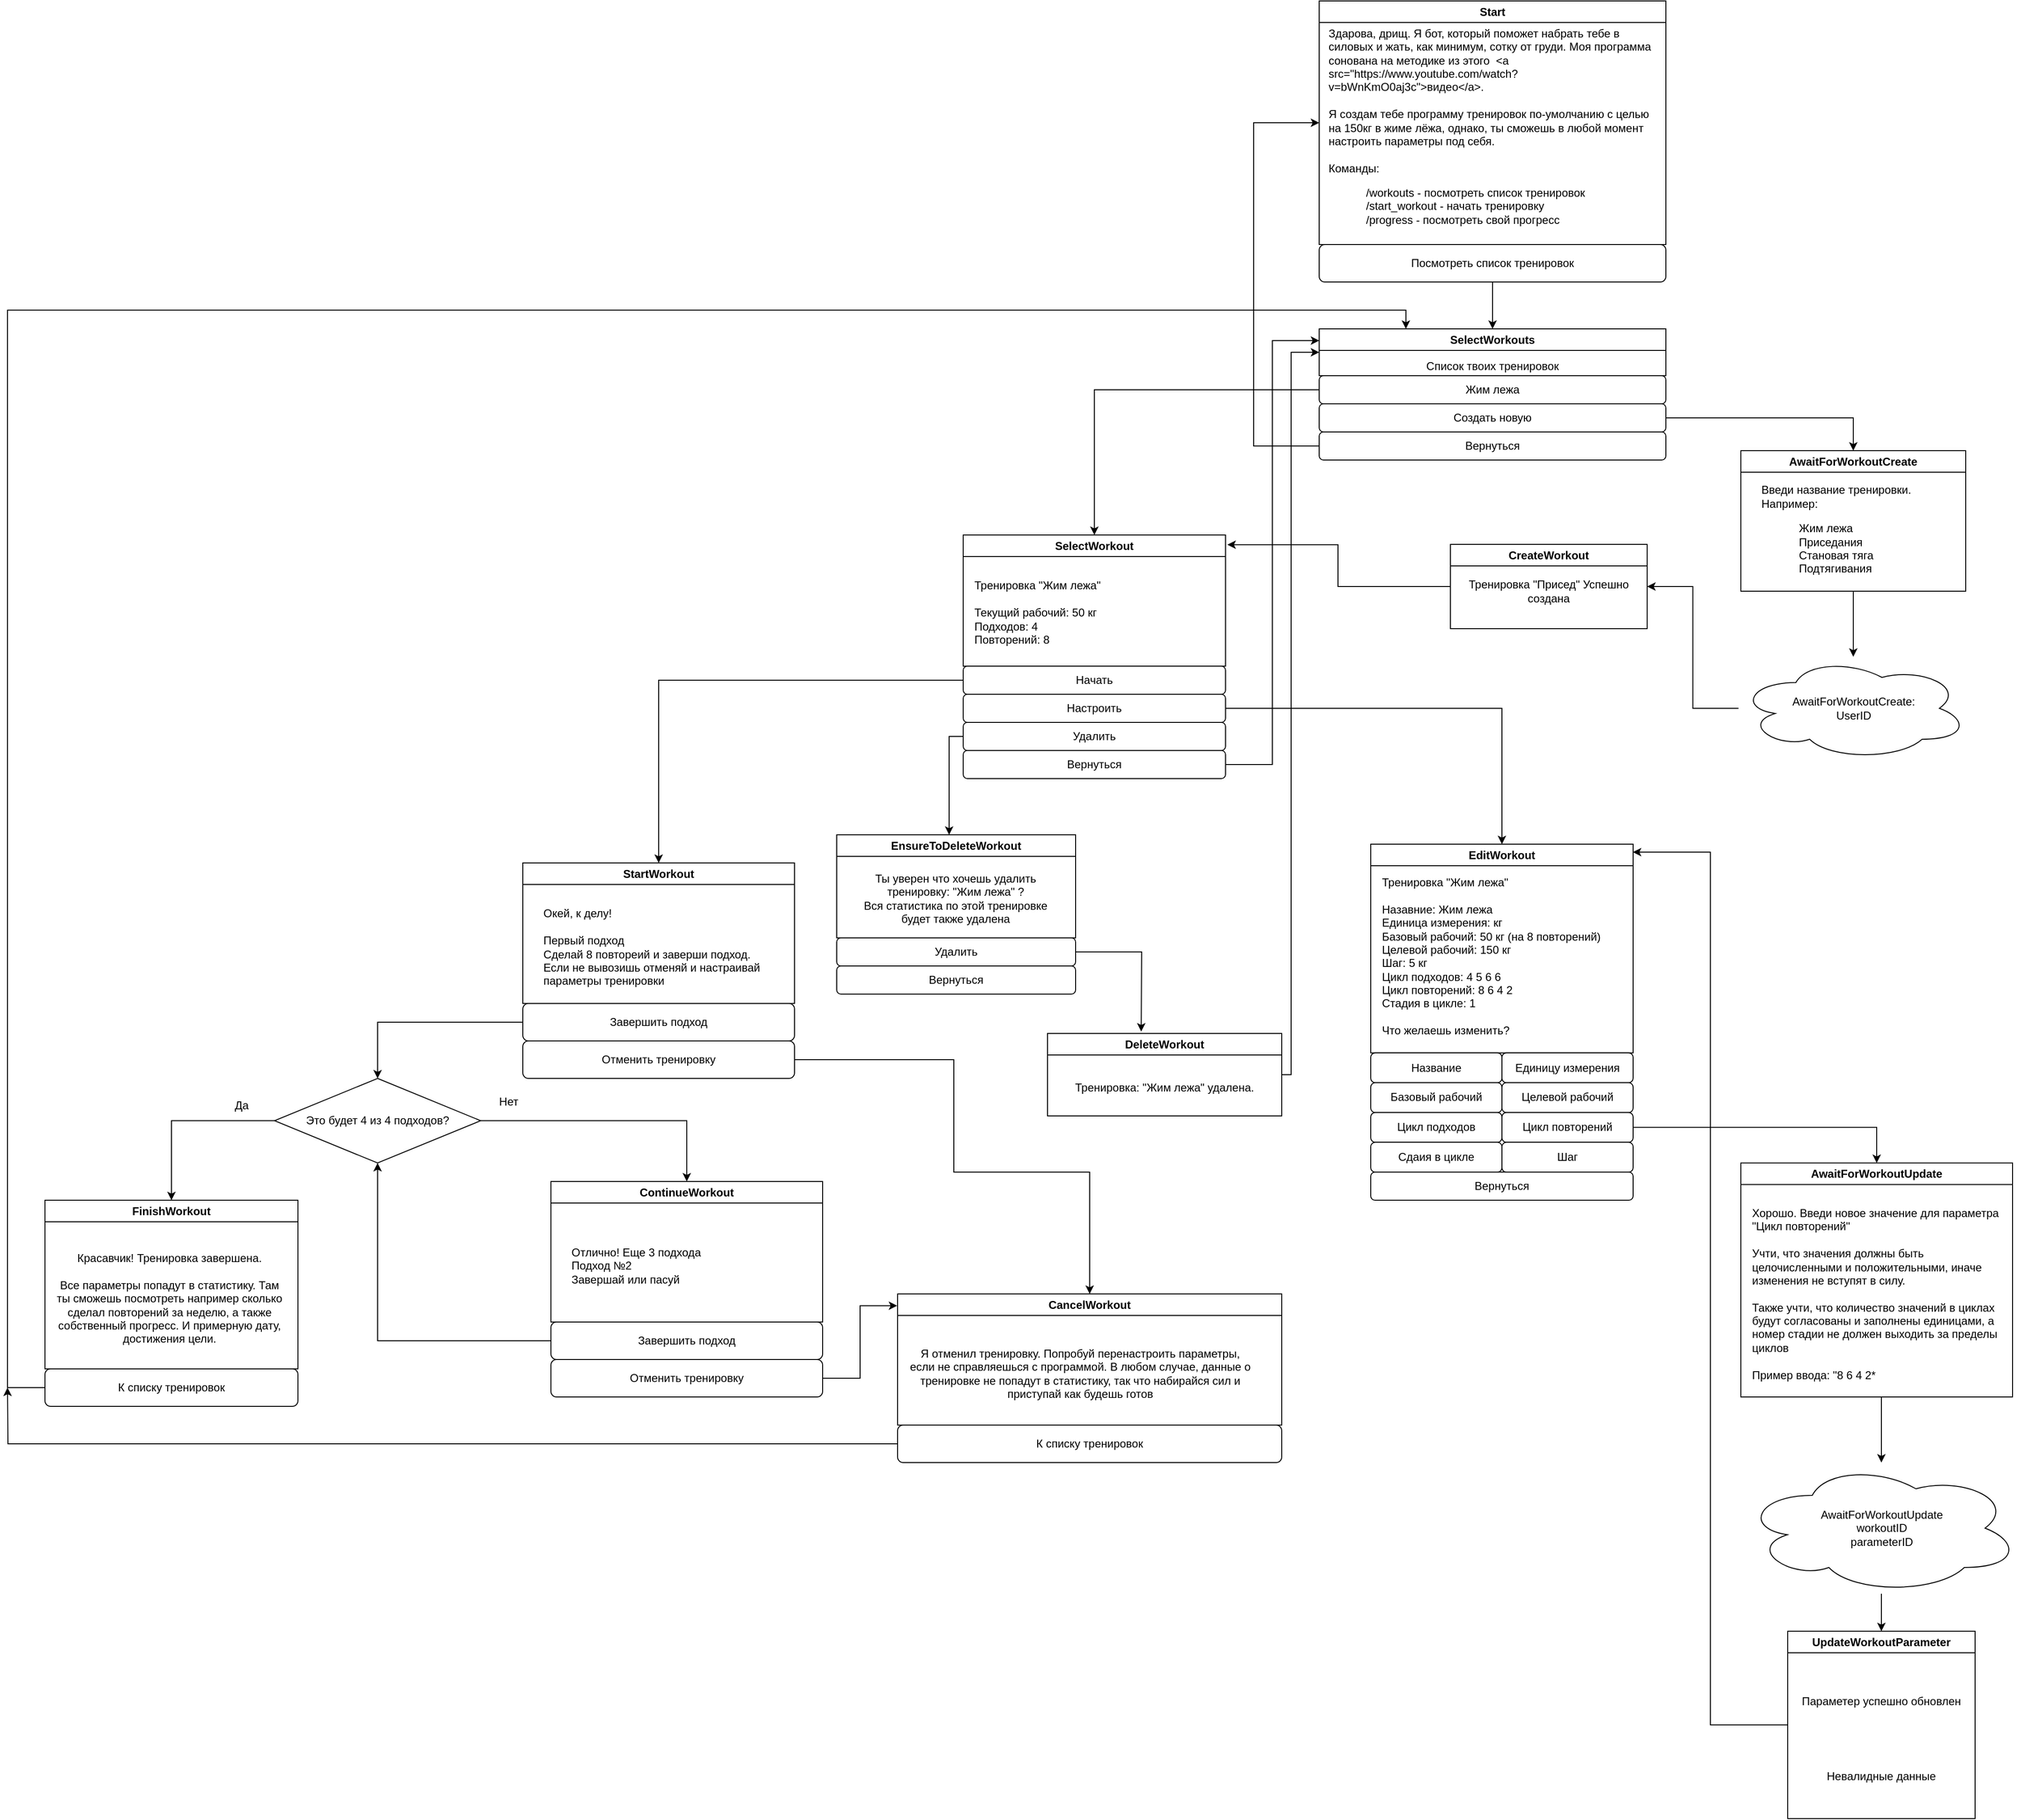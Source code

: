 <mxfile version="24.5.2" type="device">
  <diagram name="Page-1" id="AfoRQf2oxVN7gn3J2-Ah">
    <mxGraphModel dx="6480" dy="2310" grid="1" gridSize="10" guides="1" tooltips="1" connect="1" arrows="1" fold="1" page="1" pageScale="1" pageWidth="850" pageHeight="1100" math="0" shadow="0">
      <root>
        <mxCell id="0" />
        <mxCell id="1" parent="0" />
        <mxCell id="55Nz_nL3BHuwRcQdSlVT-2" value="" style="group" vertex="1" connectable="0" parent="1">
          <mxGeometry x="90" y="60" width="370" height="300" as="geometry" />
        </mxCell>
        <mxCell id="hpsupyF2JZPl5m4Q46eL-3" value="Start" style="swimlane;whiteSpace=wrap;html=1;" parent="55Nz_nL3BHuwRcQdSlVT-2" vertex="1">
          <mxGeometry width="370" height="260" as="geometry" />
        </mxCell>
        <mxCell id="hpsupyF2JZPl5m4Q46eL-7" value="&lt;div align=&quot;left&quot;&gt;Здарова, дрищ. Я бот, который поможет набрать тебе в силовых и жать, как минимум, сотку от груди. Моя программа сонована на методике из этого&amp;nbsp; &amp;lt;a src=&quot;https://www.youtube.com/watch?v=bWnKmO0aj3c&quot;&amp;gt;видео&amp;lt;/a&amp;gt;. &lt;br&gt;&lt;/div&gt;&lt;div align=&quot;left&quot;&gt;&lt;br&gt;&lt;/div&gt;&lt;div align=&quot;left&quot;&gt;Я создам тебе программу тренировок по-умолчанию с целью на 150кг в жиме лёжа, однако, ты сможешь в любой момент настроить параметры под себя.&lt;/div&gt;&lt;div align=&quot;left&quot;&gt;&lt;br&gt;&lt;/div&gt;&lt;div align=&quot;left&quot;&gt;Команды:&lt;/div&gt;&lt;blockquote&gt;&lt;div align=&quot;left&quot;&gt;/workouts - посмотреть список тренировок&lt;br&gt;&lt;/div&gt;&lt;div align=&quot;left&quot;&gt;/start_workout - начать тренировку&lt;/div&gt;&lt;div align=&quot;left&quot;&gt;/progress - посмотреть свой прогресс&lt;br&gt;&lt;/div&gt;&lt;/blockquote&gt;" style="text;html=1;align=left;verticalAlign=middle;whiteSpace=wrap;rounded=0;" parent="hpsupyF2JZPl5m4Q46eL-3" vertex="1">
          <mxGeometry x="7.5" y="30" width="355" height="220" as="geometry" />
        </mxCell>
        <mxCell id="hpsupyF2JZPl5m4Q46eL-4" value="&lt;div&gt;&lt;br&gt;&lt;/div&gt;" style="text;html=1;align=center;verticalAlign=middle;resizable=0;points=[];autosize=1;strokeColor=none;fillColor=none;" parent="55Nz_nL3BHuwRcQdSlVT-2" vertex="1">
          <mxGeometry x="90" y="118" width="20" height="30" as="geometry" />
        </mxCell>
        <mxCell id="55Nz_nL3BHuwRcQdSlVT-1" value="Посмотреть список тренировок" style="rounded=1;whiteSpace=wrap;html=1;" vertex="1" parent="55Nz_nL3BHuwRcQdSlVT-2">
          <mxGeometry y="260" width="370" height="40" as="geometry" />
        </mxCell>
        <mxCell id="55Nz_nL3BHuwRcQdSlVT-13" style="edgeStyle=orthogonalEdgeStyle;rounded=0;orthogonalLoop=1;jettySize=auto;html=1;" edge="1" parent="1" source="55Nz_nL3BHuwRcQdSlVT-10" target="55Nz_nL3BHuwRcQdSlVT-43">
          <mxGeometry relative="1" as="geometry">
            <mxPoint x="720" y="410" as="targetPoint" />
          </mxGeometry>
        </mxCell>
        <mxCell id="55Nz_nL3BHuwRcQdSlVT-16" style="edgeStyle=orthogonalEdgeStyle;rounded=0;orthogonalLoop=1;jettySize=auto;html=1;entryX=0.5;entryY=0;entryDx=0;entryDy=0;" edge="1" parent="1" source="55Nz_nL3BHuwRcQdSlVT-11" target="55Nz_nL3BHuwRcQdSlVT-33">
          <mxGeometry relative="1" as="geometry">
            <mxPoint x="-145" y="680" as="targetPoint" />
          </mxGeometry>
        </mxCell>
        <mxCell id="55Nz_nL3BHuwRcQdSlVT-14" style="edgeStyle=orthogonalEdgeStyle;rounded=0;orthogonalLoop=1;jettySize=auto;html=1;entryX=0;entryY=0.5;entryDx=0;entryDy=0;exitX=0;exitY=0.5;exitDx=0;exitDy=0;" edge="1" parent="1" source="55Nz_nL3BHuwRcQdSlVT-12" target="hpsupyF2JZPl5m4Q46eL-3">
          <mxGeometry relative="1" as="geometry">
            <mxPoint x="-110" y="190" as="targetPoint" />
            <Array as="points">
              <mxPoint x="20" y="535" />
              <mxPoint x="20" y="190" />
            </Array>
          </mxGeometry>
        </mxCell>
        <mxCell id="55Nz_nL3BHuwRcQdSlVT-15" style="edgeStyle=orthogonalEdgeStyle;rounded=0;orthogonalLoop=1;jettySize=auto;html=1;entryX=0.5;entryY=0;entryDx=0;entryDy=0;" edge="1" parent="1" source="55Nz_nL3BHuwRcQdSlVT-1" target="55Nz_nL3BHuwRcQdSlVT-8">
          <mxGeometry relative="1" as="geometry" />
        </mxCell>
        <mxCell id="55Nz_nL3BHuwRcQdSlVT-25" value="" style="group" vertex="1" connectable="0" parent="1">
          <mxGeometry x="90" y="410" width="370" height="140" as="geometry" />
        </mxCell>
        <mxCell id="55Nz_nL3BHuwRcQdSlVT-8" value="SelectWorkouts" style="swimlane;whiteSpace=wrap;html=1;" vertex="1" parent="55Nz_nL3BHuwRcQdSlVT-25">
          <mxGeometry width="370" height="50" as="geometry" />
        </mxCell>
        <mxCell id="55Nz_nL3BHuwRcQdSlVT-9" value="Список твоих тренировок" style="text;html=1;align=center;verticalAlign=middle;whiteSpace=wrap;rounded=0;" vertex="1" parent="55Nz_nL3BHuwRcQdSlVT-8">
          <mxGeometry x="95" y="30" width="180" height="20" as="geometry" />
        </mxCell>
        <mxCell id="55Nz_nL3BHuwRcQdSlVT-10" value="Создать новую" style="rounded=1;whiteSpace=wrap;html=1;" vertex="1" parent="55Nz_nL3BHuwRcQdSlVT-25">
          <mxGeometry y="80" width="370" height="30" as="geometry" />
        </mxCell>
        <mxCell id="55Nz_nL3BHuwRcQdSlVT-11" value="Жим лежа" style="rounded=1;whiteSpace=wrap;html=1;" vertex="1" parent="55Nz_nL3BHuwRcQdSlVT-25">
          <mxGeometry y="50" width="370" height="30" as="geometry" />
        </mxCell>
        <mxCell id="55Nz_nL3BHuwRcQdSlVT-12" value="Вернуться" style="rounded=1;whiteSpace=wrap;html=1;" vertex="1" parent="55Nz_nL3BHuwRcQdSlVT-25">
          <mxGeometry y="110" width="370" height="30" as="geometry" />
        </mxCell>
        <mxCell id="55Nz_nL3BHuwRcQdSlVT-41" style="edgeStyle=orthogonalEdgeStyle;rounded=0;orthogonalLoop=1;jettySize=auto;html=1;entryX=0;entryY=0.25;entryDx=0;entryDy=0;" edge="1" parent="1" source="55Nz_nL3BHuwRcQdSlVT-40" target="55Nz_nL3BHuwRcQdSlVT-8">
          <mxGeometry relative="1" as="geometry" />
        </mxCell>
        <mxCell id="55Nz_nL3BHuwRcQdSlVT-43" value="AwaitForWorkoutCreate" style="swimlane;whiteSpace=wrap;html=1;" vertex="1" parent="1">
          <mxGeometry x="540" y="540" width="240" height="150" as="geometry" />
        </mxCell>
        <mxCell id="55Nz_nL3BHuwRcQdSlVT-45" value="&lt;div align=&quot;left&quot;&gt;Введи название тренировки.&lt;/div&gt;&lt;div align=&quot;left&quot;&gt;Например:&lt;/div&gt;&lt;blockquote&gt;&lt;div align=&quot;left&quot;&gt;Жим лежа&lt;/div&gt;&lt;div align=&quot;left&quot;&gt;Приседания&lt;/div&gt;&lt;div align=&quot;left&quot;&gt;Становая тяга&lt;/div&gt;&lt;div align=&quot;left&quot;&gt;Подтягивания&lt;br&gt;&lt;/div&gt;&lt;/blockquote&gt;" style="text;html=1;align=left;verticalAlign=middle;whiteSpace=wrap;rounded=0;" vertex="1" parent="55Nz_nL3BHuwRcQdSlVT-43">
          <mxGeometry x="20" y="30" width="200" height="120" as="geometry" />
        </mxCell>
        <mxCell id="55Nz_nL3BHuwRcQdSlVT-128" style="edgeStyle=orthogonalEdgeStyle;rounded=0;orthogonalLoop=1;jettySize=auto;html=1;entryX=1;entryY=0.5;entryDx=0;entryDy=0;" edge="1" parent="1" source="55Nz_nL3BHuwRcQdSlVT-47" target="55Nz_nL3BHuwRcQdSlVT-125">
          <mxGeometry relative="1" as="geometry" />
        </mxCell>
        <mxCell id="55Nz_nL3BHuwRcQdSlVT-47" value="&lt;div&gt;AwaitForWorkoutCreate:&lt;/div&gt;UserID" style="ellipse;shape=cloud;whiteSpace=wrap;html=1;" vertex="1" parent="1">
          <mxGeometry x="537.5" y="760" width="245" height="110" as="geometry" />
        </mxCell>
        <mxCell id="55Nz_nL3BHuwRcQdSlVT-48" style="edgeStyle=orthogonalEdgeStyle;rounded=0;orthogonalLoop=1;jettySize=auto;html=1;" edge="1" parent="1" source="55Nz_nL3BHuwRcQdSlVT-45" target="55Nz_nL3BHuwRcQdSlVT-47">
          <mxGeometry relative="1" as="geometry" />
        </mxCell>
        <mxCell id="55Nz_nL3BHuwRcQdSlVT-49" style="edgeStyle=orthogonalEdgeStyle;rounded=0;orthogonalLoop=1;jettySize=auto;html=1;" edge="1" parent="1" source="55Nz_nL3BHuwRcQdSlVT-37" target="55Nz_nL3BHuwRcQdSlVT-51">
          <mxGeometry relative="1" as="geometry">
            <mxPoint x="280" y="950" as="targetPoint" />
          </mxGeometry>
        </mxCell>
        <mxCell id="55Nz_nL3BHuwRcQdSlVT-57" value="Вернуться" style="rounded=1;whiteSpace=wrap;html=1;movable=1;resizable=1;rotatable=1;deletable=1;editable=1;locked=0;connectable=1;" vertex="1" parent="1">
          <mxGeometry x="145" y="1310" width="280" height="30" as="geometry" />
        </mxCell>
        <mxCell id="55Nz_nL3BHuwRcQdSlVT-51" value="EditWorkout" style="swimlane;whiteSpace=wrap;html=1;" vertex="1" parent="1">
          <mxGeometry x="145" y="960" width="280" height="222.727" as="geometry" />
        </mxCell>
        <mxCell id="55Nz_nL3BHuwRcQdSlVT-52" value="&lt;div align=&quot;left&quot;&gt;Тренировка &quot;Жим лежа&quot;&lt;br&gt;&lt;/div&gt;&lt;div align=&quot;left&quot;&gt;&lt;br&gt;&lt;/div&gt;&lt;div align=&quot;left&quot;&gt;Назавние: Жим лежа&lt;br&gt;&lt;/div&gt;&lt;div&gt;Единица измерения: кг&lt;/div&gt;&lt;div&gt;Базовый рабочий: 50 кг (на 8 повторений)&lt;br&gt;&lt;/div&gt;&lt;div&gt;Целевой рабочий: 150 кг&lt;/div&gt;&lt;div&gt;Шаг: 5 кг&lt;/div&gt;&lt;div&gt;Цикл подходов: 4 5 6 6&lt;/div&gt;&lt;div&gt;Цикл повторений: 8 6 4 2&lt;/div&gt;&lt;div&gt;Стадия в цикле: 1&lt;/div&gt;&lt;div&gt;&lt;br&gt;&lt;/div&gt;&lt;div&gt;Что желаешь изменить?&lt;br&gt;&lt;/div&gt;&lt;div&gt;&lt;br&gt;&lt;/div&gt;" style="text;html=1;align=left;verticalAlign=middle;whiteSpace=wrap;rounded=0;" vertex="1" parent="55Nz_nL3BHuwRcQdSlVT-51">
          <mxGeometry x="10" y="42.424" width="240" height="169.697" as="geometry" />
        </mxCell>
        <mxCell id="55Nz_nL3BHuwRcQdSlVT-53" value="Название" style="rounded=1;whiteSpace=wrap;html=1;" vertex="1" parent="1">
          <mxGeometry x="145" y="1182.727" width="140" height="31.818" as="geometry" />
        </mxCell>
        <mxCell id="55Nz_nL3BHuwRcQdSlVT-115" style="edgeStyle=orthogonalEdgeStyle;rounded=0;orthogonalLoop=1;jettySize=auto;html=1;exitX=1;exitY=0.5;exitDx=0;exitDy=0;" edge="1" parent="1" source="55Nz_nL3BHuwRcQdSlVT-62" target="55Nz_nL3BHuwRcQdSlVT-117">
          <mxGeometry relative="1" as="geometry">
            <mxPoint x="640" y="1270" as="targetPoint" />
          </mxGeometry>
        </mxCell>
        <mxCell id="55Nz_nL3BHuwRcQdSlVT-58" value="Единицу измерения" style="rounded=1;whiteSpace=wrap;html=1;" vertex="1" parent="1">
          <mxGeometry x="285" y="1182.727" width="140" height="31.818" as="geometry" />
        </mxCell>
        <mxCell id="55Nz_nL3BHuwRcQdSlVT-59" value="Базовый рабочий" style="rounded=1;whiteSpace=wrap;html=1;" vertex="1" parent="1">
          <mxGeometry x="145" y="1214.545" width="140" height="31.818" as="geometry" />
        </mxCell>
        <mxCell id="55Nz_nL3BHuwRcQdSlVT-60" value="Целевой рабочий" style="rounded=1;whiteSpace=wrap;html=1;" vertex="1" parent="1">
          <mxGeometry x="285" y="1214.545" width="140" height="31.818" as="geometry" />
        </mxCell>
        <mxCell id="55Nz_nL3BHuwRcQdSlVT-61" value="Цикл подходов" style="rounded=1;whiteSpace=wrap;html=1;" vertex="1" parent="1">
          <mxGeometry x="145" y="1246.365" width="140" height="31.818" as="geometry" />
        </mxCell>
        <mxCell id="55Nz_nL3BHuwRcQdSlVT-62" value="Цикл повторений" style="rounded=1;whiteSpace=wrap;html=1;" vertex="1" parent="1">
          <mxGeometry x="285" y="1246.365" width="140" height="31.818" as="geometry" />
        </mxCell>
        <mxCell id="55Nz_nL3BHuwRcQdSlVT-63" value="Сдаия в цикле" style="rounded=1;whiteSpace=wrap;html=1;" vertex="1" parent="1">
          <mxGeometry x="145" y="1278.185" width="140" height="31.818" as="geometry" />
        </mxCell>
        <mxCell id="55Nz_nL3BHuwRcQdSlVT-64" value="Шаг" style="rounded=1;whiteSpace=wrap;html=1;" vertex="1" parent="1">
          <mxGeometry x="285" y="1278.185" width="140" height="31.818" as="geometry" />
        </mxCell>
        <mxCell id="55Nz_nL3BHuwRcQdSlVT-66" value="EnsureToDeleteWorkout" style="swimlane;whiteSpace=wrap;html=1;" vertex="1" parent="1">
          <mxGeometry x="-425" y="950" width="255" height="110" as="geometry" />
        </mxCell>
        <mxCell id="55Nz_nL3BHuwRcQdSlVT-75" value="&lt;div&gt;Ты уверен что хочешь удалить тренировку: &quot;Жим лежа&quot; ?&lt;br&gt;&lt;/div&gt;Вся статистика по этой тренировке будет также удалена" style="text;html=1;align=center;verticalAlign=middle;whiteSpace=wrap;rounded=0;" vertex="1" parent="55Nz_nL3BHuwRcQdSlVT-66">
          <mxGeometry x="12.5" y="25" width="227.5" height="85" as="geometry" />
        </mxCell>
        <mxCell id="55Nz_nL3BHuwRcQdSlVT-67" style="edgeStyle=orthogonalEdgeStyle;rounded=0;orthogonalLoop=1;jettySize=auto;html=1;" edge="1" parent="1" source="55Nz_nL3BHuwRcQdSlVT-39" target="55Nz_nL3BHuwRcQdSlVT-66">
          <mxGeometry relative="1" as="geometry">
            <Array as="points">
              <mxPoint x="-305" y="845" />
            </Array>
          </mxGeometry>
        </mxCell>
        <mxCell id="55Nz_nL3BHuwRcQdSlVT-70" value="StartWorkout" style="swimlane;whiteSpace=wrap;html=1;" vertex="1" parent="1">
          <mxGeometry x="-760" y="980" width="290" height="150" as="geometry" />
        </mxCell>
        <mxCell id="55Nz_nL3BHuwRcQdSlVT-73" value="&lt;div align=&quot;left&quot;&gt;Окей, к делу!&lt;/div&gt;&lt;div align=&quot;left&quot;&gt;&lt;br&gt;&lt;/div&gt;&lt;div align=&quot;left&quot;&gt;Первый подход&lt;/div&gt;&lt;div align=&quot;left&quot;&gt;Сделай 8 повтореий и заверши подход.&lt;/div&gt;&lt;div align=&quot;left&quot;&gt;Если не вывозишь отменяй и настраивай параметры тренировки&lt;br&gt;&lt;/div&gt;" style="text;html=1;align=left;verticalAlign=middle;whiteSpace=wrap;rounded=0;" vertex="1" parent="55Nz_nL3BHuwRcQdSlVT-70">
          <mxGeometry x="20" y="30" width="250" height="120" as="geometry" />
        </mxCell>
        <mxCell id="55Nz_nL3BHuwRcQdSlVT-69" style="edgeStyle=orthogonalEdgeStyle;rounded=0;orthogonalLoop=1;jettySize=auto;html=1;entryX=0.5;entryY=0;entryDx=0;entryDy=0;" edge="1" parent="1" source="55Nz_nL3BHuwRcQdSlVT-36" target="55Nz_nL3BHuwRcQdSlVT-70">
          <mxGeometry relative="1" as="geometry">
            <mxPoint x="-590" y="940" as="targetPoint" />
          </mxGeometry>
        </mxCell>
        <mxCell id="55Nz_nL3BHuwRcQdSlVT-78" style="edgeStyle=orthogonalEdgeStyle;rounded=0;orthogonalLoop=1;jettySize=auto;html=1;" edge="1" parent="1" source="55Nz_nL3BHuwRcQdSlVT-76">
          <mxGeometry relative="1" as="geometry">
            <mxPoint x="-100" y="1160" as="targetPoint" />
          </mxGeometry>
        </mxCell>
        <mxCell id="55Nz_nL3BHuwRcQdSlVT-76" value="Удалить" style="rounded=1;whiteSpace=wrap;html=1;" vertex="1" parent="1">
          <mxGeometry x="-425" y="1060" width="255" height="30" as="geometry" />
        </mxCell>
        <mxCell id="55Nz_nL3BHuwRcQdSlVT-77" value="Вернуться" style="rounded=1;whiteSpace=wrap;html=1;" vertex="1" parent="1">
          <mxGeometry x="-425" y="1090" width="255" height="30" as="geometry" />
        </mxCell>
        <mxCell id="55Nz_nL3BHuwRcQdSlVT-82" style="edgeStyle=orthogonalEdgeStyle;rounded=0;orthogonalLoop=1;jettySize=auto;html=1;" edge="1" parent="1" source="55Nz_nL3BHuwRcQdSlVT-79" target="55Nz_nL3BHuwRcQdSlVT-8">
          <mxGeometry relative="1" as="geometry">
            <Array as="points">
              <mxPoint x="60" y="1206" />
              <mxPoint x="60" y="435" />
            </Array>
          </mxGeometry>
        </mxCell>
        <mxCell id="55Nz_nL3BHuwRcQdSlVT-79" value="DeleteWorkout" style="swimlane;whiteSpace=wrap;html=1;" vertex="1" parent="1">
          <mxGeometry x="-200" y="1162" width="250" height="88" as="geometry" />
        </mxCell>
        <mxCell id="55Nz_nL3BHuwRcQdSlVT-81" value="&lt;div&gt;Тренировка: &quot;Жим лежа&quot; удалена.&lt;/div&gt;" style="text;html=1;align=center;verticalAlign=middle;whiteSpace=wrap;rounded=0;" vertex="1" parent="55Nz_nL3BHuwRcQdSlVT-79">
          <mxGeometry x="5" y="32.36" width="240" height="52" as="geometry" />
        </mxCell>
        <mxCell id="55Nz_nL3BHuwRcQdSlVT-83" value="" style="group" vertex="1" connectable="0" parent="1">
          <mxGeometry x="-290" y="630" width="280" height="260" as="geometry" />
        </mxCell>
        <mxCell id="55Nz_nL3BHuwRcQdSlVT-33" value="SelectWorkout" style="swimlane;whiteSpace=wrap;html=1;" vertex="1" parent="55Nz_nL3BHuwRcQdSlVT-83">
          <mxGeometry width="280" height="140" as="geometry" />
        </mxCell>
        <mxCell id="55Nz_nL3BHuwRcQdSlVT-35" value="&lt;div align=&quot;left&quot;&gt;Тренировка &quot;Жим лежа&quot;&lt;br&gt;&lt;/div&gt;&lt;div align=&quot;left&quot;&gt;&lt;br&gt;&lt;/div&gt;&lt;div&gt;Текущий рабочий: 50 кг&lt;/div&gt;&lt;div&gt;Подходов: 4&lt;br&gt;&lt;/div&gt;&lt;div&gt;Повторений: 8&lt;/div&gt;&lt;div&gt;&lt;br&gt;&lt;/div&gt;" style="text;html=1;align=left;verticalAlign=middle;whiteSpace=wrap;rounded=0;" vertex="1" parent="55Nz_nL3BHuwRcQdSlVT-33">
          <mxGeometry x="10" y="40" width="240" height="100" as="geometry" />
        </mxCell>
        <mxCell id="55Nz_nL3BHuwRcQdSlVT-36" value="Начать" style="rounded=1;whiteSpace=wrap;html=1;" vertex="1" parent="55Nz_nL3BHuwRcQdSlVT-83">
          <mxGeometry y="140" width="280" height="30" as="geometry" />
        </mxCell>
        <mxCell id="55Nz_nL3BHuwRcQdSlVT-37" value="Настроить" style="rounded=1;whiteSpace=wrap;html=1;" vertex="1" parent="55Nz_nL3BHuwRcQdSlVT-83">
          <mxGeometry y="170" width="280" height="30" as="geometry" />
        </mxCell>
        <mxCell id="55Nz_nL3BHuwRcQdSlVT-39" value="Удалить" style="rounded=1;whiteSpace=wrap;html=1;" vertex="1" parent="55Nz_nL3BHuwRcQdSlVT-83">
          <mxGeometry y="200" width="280" height="30" as="geometry" />
        </mxCell>
        <mxCell id="55Nz_nL3BHuwRcQdSlVT-40" value="Вернуться" style="rounded=1;whiteSpace=wrap;html=1;" vertex="1" parent="55Nz_nL3BHuwRcQdSlVT-83">
          <mxGeometry y="230" width="280" height="30" as="geometry" />
        </mxCell>
        <mxCell id="55Nz_nL3BHuwRcQdSlVT-86" style="edgeStyle=orthogonalEdgeStyle;rounded=0;orthogonalLoop=1;jettySize=auto;html=1;entryX=0.5;entryY=0;entryDx=0;entryDy=0;" edge="1" parent="1" source="55Nz_nL3BHuwRcQdSlVT-84" target="55Nz_nL3BHuwRcQdSlVT-94">
          <mxGeometry relative="1" as="geometry">
            <mxPoint x="-915" y="1198" as="targetPoint" />
            <Array as="points">
              <mxPoint x="-915" y="1150" />
            </Array>
          </mxGeometry>
        </mxCell>
        <mxCell id="55Nz_nL3BHuwRcQdSlVT-84" value="Завершить подход" style="rounded=1;whiteSpace=wrap;html=1;" vertex="1" parent="1">
          <mxGeometry x="-760" y="1130" width="290" height="40" as="geometry" />
        </mxCell>
        <mxCell id="55Nz_nL3BHuwRcQdSlVT-111" style="edgeStyle=orthogonalEdgeStyle;rounded=0;orthogonalLoop=1;jettySize=auto;html=1;entryX=0.5;entryY=0;entryDx=0;entryDy=0;" edge="1" parent="1" source="55Nz_nL3BHuwRcQdSlVT-85" target="55Nz_nL3BHuwRcQdSlVT-106">
          <mxGeometry relative="1" as="geometry">
            <Array as="points">
              <mxPoint x="-300" y="1190" />
              <mxPoint x="-300" y="1310" />
              <mxPoint x="-155" y="1310" />
            </Array>
          </mxGeometry>
        </mxCell>
        <mxCell id="55Nz_nL3BHuwRcQdSlVT-85" value="Отменить тренировку" style="rounded=1;whiteSpace=wrap;html=1;" vertex="1" parent="1">
          <mxGeometry x="-760" y="1170" width="290" height="40" as="geometry" />
        </mxCell>
        <mxCell id="55Nz_nL3BHuwRcQdSlVT-87" value="ContinueWorkout" style="swimlane;whiteSpace=wrap;html=1;" vertex="1" parent="1">
          <mxGeometry x="-730" y="1320" width="290" height="150" as="geometry" />
        </mxCell>
        <mxCell id="55Nz_nL3BHuwRcQdSlVT-88" value="&lt;div&gt;Отлично! Еще 3 подхода&lt;/div&gt;&lt;div&gt;Подход №2&lt;/div&gt;&lt;div&gt;Завершай или пасуй&lt;br&gt;&lt;/div&gt;" style="text;html=1;align=left;verticalAlign=middle;whiteSpace=wrap;rounded=0;" vertex="1" parent="55Nz_nL3BHuwRcQdSlVT-87">
          <mxGeometry x="20" y="30" width="250" height="120" as="geometry" />
        </mxCell>
        <mxCell id="55Nz_nL3BHuwRcQdSlVT-98" style="edgeStyle=orthogonalEdgeStyle;rounded=0;orthogonalLoop=1;jettySize=auto;html=1;entryX=0.5;entryY=1;entryDx=0;entryDy=0;" edge="1" parent="1" source="55Nz_nL3BHuwRcQdSlVT-89" target="55Nz_nL3BHuwRcQdSlVT-94">
          <mxGeometry relative="1" as="geometry" />
        </mxCell>
        <mxCell id="55Nz_nL3BHuwRcQdSlVT-89" value="Завершить подход" style="rounded=1;whiteSpace=wrap;html=1;" vertex="1" parent="1">
          <mxGeometry x="-730" y="1470" width="290" height="40" as="geometry" />
        </mxCell>
        <mxCell id="55Nz_nL3BHuwRcQdSlVT-90" value="Отменить тренировку" style="rounded=1;whiteSpace=wrap;html=1;" vertex="1" parent="1">
          <mxGeometry x="-730" y="1510" width="290" height="40" as="geometry" />
        </mxCell>
        <mxCell id="55Nz_nL3BHuwRcQdSlVT-97" style="edgeStyle=orthogonalEdgeStyle;rounded=0;orthogonalLoop=1;jettySize=auto;html=1;entryX=0.5;entryY=0;entryDx=0;entryDy=0;" edge="1" parent="1" source="55Nz_nL3BHuwRcQdSlVT-94" target="55Nz_nL3BHuwRcQdSlVT-87">
          <mxGeometry relative="1" as="geometry" />
        </mxCell>
        <mxCell id="55Nz_nL3BHuwRcQdSlVT-99" style="edgeStyle=orthogonalEdgeStyle;rounded=0;orthogonalLoop=1;jettySize=auto;html=1;exitX=0;exitY=0.5;exitDx=0;exitDy=0;entryX=0.5;entryY=0;entryDx=0;entryDy=0;" edge="1" parent="1" source="55Nz_nL3BHuwRcQdSlVT-94" target="55Nz_nL3BHuwRcQdSlVT-100">
          <mxGeometry relative="1" as="geometry">
            <mxPoint x="-1170" y="1320" as="targetPoint" />
          </mxGeometry>
        </mxCell>
        <mxCell id="55Nz_nL3BHuwRcQdSlVT-94" value="Это будет 4 из 4 подходов?" style="rhombus;whiteSpace=wrap;html=1;" vertex="1" parent="1">
          <mxGeometry x="-1025" y="1210" width="220" height="90.27" as="geometry" />
        </mxCell>
        <mxCell id="55Nz_nL3BHuwRcQdSlVT-95" value="&lt;div&gt;Нет&lt;/div&gt;" style="text;html=1;align=center;verticalAlign=middle;whiteSpace=wrap;rounded=0;" vertex="1" parent="1">
          <mxGeometry x="-805" y="1220" width="60" height="30" as="geometry" />
        </mxCell>
        <mxCell id="55Nz_nL3BHuwRcQdSlVT-96" value="Да" style="text;html=1;align=center;verticalAlign=middle;whiteSpace=wrap;rounded=0;" vertex="1" parent="1">
          <mxGeometry x="-1090" y="1224.27" width="60" height="30" as="geometry" />
        </mxCell>
        <mxCell id="55Nz_nL3BHuwRcQdSlVT-100" value="FinishWorkout" style="swimlane;whiteSpace=wrap;html=1;" vertex="1" parent="1">
          <mxGeometry x="-1270" y="1340" width="270" height="180" as="geometry" />
        </mxCell>
        <mxCell id="55Nz_nL3BHuwRcQdSlVT-102" value="&lt;div&gt;Красавчик! Тренировка завершена.&lt;/div&gt;&lt;div&gt;&lt;br&gt;&lt;/div&gt;Все параметры попадут в статистику. Там ты сможешь посмотреть например сколько сделал повторений за неделю, а также собственный прогресс. И примерную дату, достижения цели." style="text;html=1;align=center;verticalAlign=middle;whiteSpace=wrap;rounded=0;" vertex="1" parent="55Nz_nL3BHuwRcQdSlVT-100">
          <mxGeometry x="7.5" y="30" width="250" height="150" as="geometry" />
        </mxCell>
        <mxCell id="55Nz_nL3BHuwRcQdSlVT-104" style="edgeStyle=orthogonalEdgeStyle;rounded=0;orthogonalLoop=1;jettySize=auto;html=1;entryX=0.25;entryY=0;entryDx=0;entryDy=0;" edge="1" parent="1" source="55Nz_nL3BHuwRcQdSlVT-103" target="55Nz_nL3BHuwRcQdSlVT-8">
          <mxGeometry relative="1" as="geometry">
            <Array as="points">
              <mxPoint x="-1310" y="1540" />
              <mxPoint x="-1310" y="390" />
              <mxPoint x="183" y="390" />
            </Array>
          </mxGeometry>
        </mxCell>
        <mxCell id="55Nz_nL3BHuwRcQdSlVT-103" value="К списку тренировок" style="rounded=1;whiteSpace=wrap;html=1;" vertex="1" parent="1">
          <mxGeometry x="-1270" y="1520" width="270" height="40" as="geometry" />
        </mxCell>
        <mxCell id="55Nz_nL3BHuwRcQdSlVT-112" style="edgeStyle=orthogonalEdgeStyle;rounded=0;orthogonalLoop=1;jettySize=auto;html=1;exitX=1;exitY=0.5;exitDx=0;exitDy=0;entryX=-0.001;entryY=0.09;entryDx=0;entryDy=0;entryPerimeter=0;" edge="1" parent="1" source="55Nz_nL3BHuwRcQdSlVT-90" target="55Nz_nL3BHuwRcQdSlVT-106">
          <mxGeometry relative="1" as="geometry" />
        </mxCell>
        <mxCell id="55Nz_nL3BHuwRcQdSlVT-113" value="" style="group" vertex="1" connectable="0" parent="1">
          <mxGeometry x="-360" y="1440" width="410" height="180" as="geometry" />
        </mxCell>
        <mxCell id="55Nz_nL3BHuwRcQdSlVT-106" value="CancelWorkout" style="swimlane;whiteSpace=wrap;html=1;" vertex="1" parent="55Nz_nL3BHuwRcQdSlVT-113">
          <mxGeometry width="410" height="140" as="geometry" />
        </mxCell>
        <mxCell id="55Nz_nL3BHuwRcQdSlVT-107" value="Я отменил тренировку. Попробуй перенастроить параметры, если не справляешься с программой. В любом случае, данные о тренировке не попадут в статистику, так что набирайся сил и приступай как будешь готов" style="text;html=1;align=center;verticalAlign=middle;whiteSpace=wrap;rounded=0;" vertex="1" parent="55Nz_nL3BHuwRcQdSlVT-106">
          <mxGeometry x="10" y="30" width="370" height="110" as="geometry" />
        </mxCell>
        <mxCell id="55Nz_nL3BHuwRcQdSlVT-108" value="К списку тренировок" style="rounded=1;whiteSpace=wrap;html=1;" vertex="1" parent="55Nz_nL3BHuwRcQdSlVT-113">
          <mxGeometry y="140" width="410" height="40" as="geometry" />
        </mxCell>
        <mxCell id="55Nz_nL3BHuwRcQdSlVT-114" style="edgeStyle=orthogonalEdgeStyle;rounded=0;orthogonalLoop=1;jettySize=auto;html=1;" edge="1" parent="1" source="55Nz_nL3BHuwRcQdSlVT-108">
          <mxGeometry relative="1" as="geometry">
            <mxPoint x="-1310" y="1540" as="targetPoint" />
          </mxGeometry>
        </mxCell>
        <mxCell id="55Nz_nL3BHuwRcQdSlVT-117" value="AwaitForWorkoutUpdate" style="swimlane;whiteSpace=wrap;html=1;startSize=23;" vertex="1" parent="1">
          <mxGeometry x="540" y="1300.27" width="290" height="249.73" as="geometry" />
        </mxCell>
        <mxCell id="55Nz_nL3BHuwRcQdSlVT-118" value="&lt;div align=&quot;left&quot;&gt;Хорошо. Введи новое значение для параметра &quot;Цикл повторений&quot;&lt;/div&gt;&lt;div align=&quot;left&quot;&gt;&lt;br&gt;&lt;/div&gt;&lt;div align=&quot;left&quot;&gt;Учти, что значения должны быть целочисленными и положительными, иначе изменения не вступят в силу.&lt;/div&gt;&lt;div align=&quot;left&quot;&gt;&amp;nbsp;&lt;/div&gt;&lt;div align=&quot;left&quot;&gt;Также учти, что количество значений в циклах будут согласованы и заполнены единицами, а номер стадии не должен выходить за пределы циклов&lt;br&gt;&lt;/div&gt;&lt;div align=&quot;left&quot;&gt;&lt;br&gt;&lt;/div&gt;&lt;div align=&quot;left&quot;&gt;Пример ввода: &quot;8 6 4 2*&lt;br&gt;&lt;/div&gt;" style="text;html=1;align=left;verticalAlign=middle;whiteSpace=wrap;rounded=0;" vertex="1" parent="55Nz_nL3BHuwRcQdSlVT-117">
          <mxGeometry x="10" y="29.73" width="280" height="220" as="geometry" />
        </mxCell>
        <mxCell id="55Nz_nL3BHuwRcQdSlVT-135" style="edgeStyle=orthogonalEdgeStyle;rounded=0;orthogonalLoop=1;jettySize=auto;html=1;" edge="1" parent="1" source="55Nz_nL3BHuwRcQdSlVT-119" target="55Nz_nL3BHuwRcQdSlVT-130">
          <mxGeometry relative="1" as="geometry" />
        </mxCell>
        <mxCell id="55Nz_nL3BHuwRcQdSlVT-119" value="&lt;div&gt;AwaitForWorkoutUpdate&lt;/div&gt;&lt;div&gt;workoutID&lt;/div&gt;&lt;div&gt;parameterID&lt;br&gt;&lt;/div&gt;" style="ellipse;shape=cloud;whiteSpace=wrap;html=1;" vertex="1" parent="1">
          <mxGeometry x="542.5" y="1620" width="295" height="140" as="geometry" />
        </mxCell>
        <mxCell id="55Nz_nL3BHuwRcQdSlVT-120" style="edgeStyle=orthogonalEdgeStyle;rounded=0;orthogonalLoop=1;jettySize=auto;html=1;" edge="1" parent="1" source="55Nz_nL3BHuwRcQdSlVT-118" target="55Nz_nL3BHuwRcQdSlVT-119">
          <mxGeometry relative="1" as="geometry" />
        </mxCell>
        <mxCell id="55Nz_nL3BHuwRcQdSlVT-125" value="CreateWorkout" style="swimlane;whiteSpace=wrap;html=1;" vertex="1" parent="1">
          <mxGeometry x="230" y="640" width="210" height="90" as="geometry" />
        </mxCell>
        <mxCell id="55Nz_nL3BHuwRcQdSlVT-126" value="Тренировка &quot;Присед&quot; Успешно создана" style="text;html=1;align=center;verticalAlign=middle;whiteSpace=wrap;rounded=0;" vertex="1" parent="55Nz_nL3BHuwRcQdSlVT-125">
          <mxGeometry y="30" width="210" height="40" as="geometry" />
        </mxCell>
        <mxCell id="55Nz_nL3BHuwRcQdSlVT-129" style="edgeStyle=orthogonalEdgeStyle;rounded=0;orthogonalLoop=1;jettySize=auto;html=1;entryX=1.007;entryY=0.074;entryDx=0;entryDy=0;entryPerimeter=0;" edge="1" parent="1" source="55Nz_nL3BHuwRcQdSlVT-125" target="55Nz_nL3BHuwRcQdSlVT-33">
          <mxGeometry relative="1" as="geometry" />
        </mxCell>
        <mxCell id="55Nz_nL3BHuwRcQdSlVT-130" value="UpdateWorkoutParameter" style="swimlane;whiteSpace=wrap;html=1;" vertex="1" parent="1">
          <mxGeometry x="590" y="1800" width="200" height="200" as="geometry" />
        </mxCell>
        <mxCell id="55Nz_nL3BHuwRcQdSlVT-132" value="Параметер успешно обновлен" style="text;html=1;align=center;verticalAlign=middle;whiteSpace=wrap;rounded=0;" vertex="1" parent="55Nz_nL3BHuwRcQdSlVT-130">
          <mxGeometry x="10" y="40" width="180" height="70" as="geometry" />
        </mxCell>
        <mxCell id="55Nz_nL3BHuwRcQdSlVT-133" value="Невалидные данные" style="text;html=1;align=center;verticalAlign=middle;whiteSpace=wrap;rounded=0;" vertex="1" parent="55Nz_nL3BHuwRcQdSlVT-130">
          <mxGeometry x="10" y="120" width="180" height="70" as="geometry" />
        </mxCell>
        <mxCell id="55Nz_nL3BHuwRcQdSlVT-134" style="edgeStyle=orthogonalEdgeStyle;rounded=0;orthogonalLoop=1;jettySize=auto;html=1;entryX=0.999;entryY=0.038;entryDx=0;entryDy=0;entryPerimeter=0;" edge="1" parent="1" source="55Nz_nL3BHuwRcQdSlVT-130" target="55Nz_nL3BHuwRcQdSlVT-51">
          <mxGeometry relative="1" as="geometry" />
        </mxCell>
      </root>
    </mxGraphModel>
  </diagram>
</mxfile>
